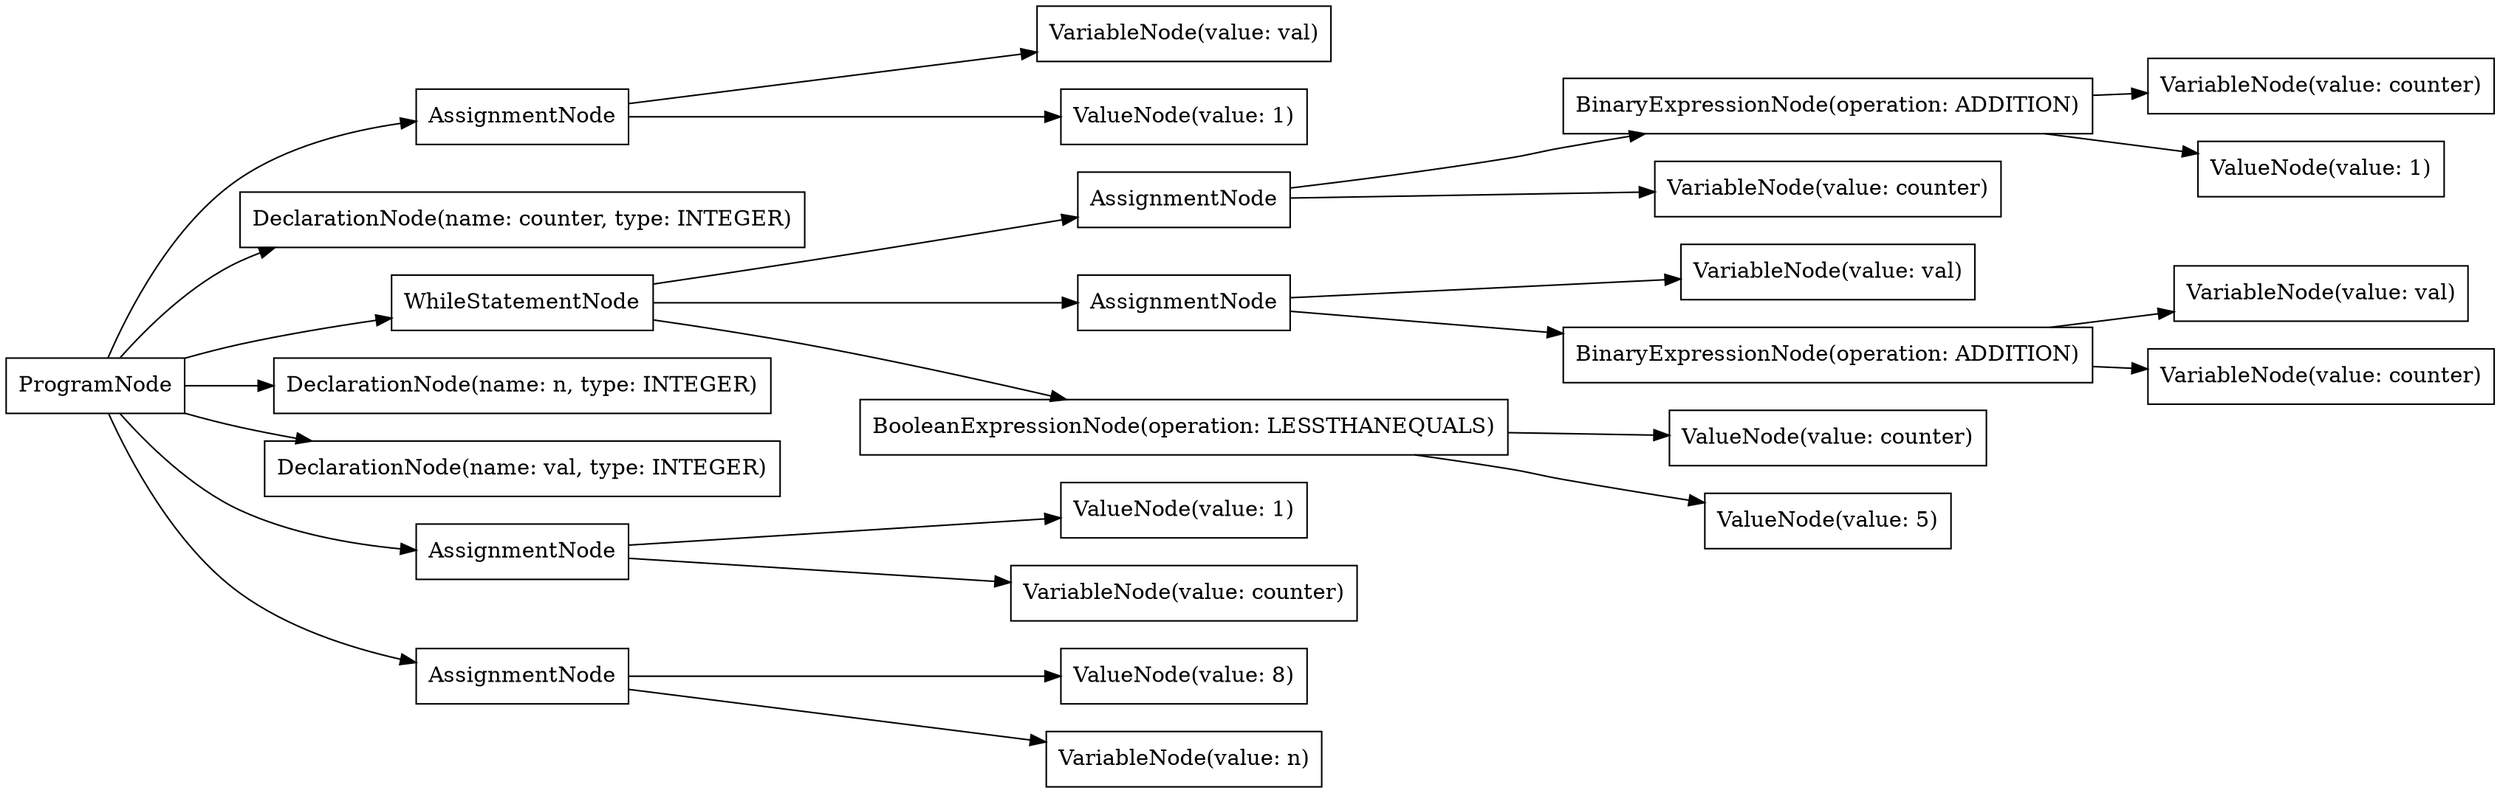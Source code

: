 digraph G {
rankdir=LR
"73c963bb-4251-4795-8529-126e317c6cc8" [label="ValueNode(value: counter)" shape="box"];
"80db8321-7403-4d86-8aa1-be1db238d13d" [label="AssignmentNode" shape="box"];
"90761812-82dc-4a5b-a781-875faee5cc1f" [label="ValueNode(value: 8)" shape="box"];
"ba2acbd0-672d-4c46-b190-9c3ce8f13187" [label="AssignmentNode" shape="box"];
"1f661a78-0d22-4131-87fa-238f5c8bf87f" [label="VariableNode(value: val)" shape="box"];
"2ac07151-7f0b-435b-bcc5-94f5e1768b0b" [label="AssignmentNode" shape="box"];
"44ee3522-5f46-4556-b585-7f3f85225289" [label="ValueNode(value: 1)" shape="box"];
"fe2d967a-d6ef-410c-a611-12a90d4c020d" [label="VariableNode(value: val)" shape="box"];
"fa6fa2e6-ed49-495b-abc4-e056b331bfed" [label="VariableNode(value: val)" shape="box"];
"2a51f580-7718-4c77-8126-53b7460c6635" [label="ValueNode(value: 1)" shape="box"];
"cbc66901-e2ec-454c-92fb-0b066c4f6142" [label="ProgramNode" shape="box"];
"8505c869-a219-4d41-b463-d9996ed12f88" [label="DeclarationNode(name: counter, type: INTEGER)" shape="box"];
"cf146b5a-002a-4297-a892-349907f5c113" [label="VariableNode(value: counter)" shape="box"];
"b31aaef3-6fea-42a3-a215-b87f8294817b" [label="WhileStatementNode" shape="box"];
"1085f653-4b18-488a-8029-49915eaa7b3e" [label="VariableNode(value: counter)" shape="box"];
"05ed17cb-6be9-4662-ace0-f4259668b4ab" [label="DeclarationNode(name: n, type: INTEGER)" shape="box"];
"927d9a8c-3ca8-42e9-84a8-fd8b95f3268f" [label="DeclarationNode(name: val, type: INTEGER)" shape="box"];
"6b4dd8c0-2edb-4443-9552-1933c9c0a685" [label="VariableNode(value: counter)" shape="box"];
"b7796c33-05ee-4010-a2f7-49fd5aad0c60" [label="BooleanExpressionNode(operation: LESSTHANEQUALS)" shape="box"];
"cd7592b4-5ade-4f92-a3f1-8a712bd7faa9" [label="BinaryExpressionNode(operation: ADDITION)" shape="box"];
"00858b3b-951e-410f-8ca9-04c924e1b25a" [label="VariableNode(value: n)" shape="box"];
"fb666259-551c-4497-be1b-dbe3e0d81120" [label="BinaryExpressionNode(operation: ADDITION)" shape="box"];
"f63f4893-fca5-4da3-a3af-316296b26160" [label="ValueNode(value: 1)" shape="box"];
"a755227c-f920-4736-8b22-d1a08e28b2a2" [label="AssignmentNode" shape="box"];
"c96cd8da-c63c-4436-90a0-221d011d6f64" [label="AssignmentNode" shape="box"];
"44be4300-2016-45b4-a6d2-e04d8f52afad" [label="ValueNode(value: 5)" shape="box"];
"066af09c-5e20-444d-8716-8dba21eadbe2" [label="VariableNode(value: counter)" shape="box"];
"cbc66901-e2ec-454c-92fb-0b066c4f6142" -> "05ed17cb-6be9-4662-ace0-f4259668b4ab";
"cbc66901-e2ec-454c-92fb-0b066c4f6142" -> "927d9a8c-3ca8-42e9-84a8-fd8b95f3268f";
"cbc66901-e2ec-454c-92fb-0b066c4f6142" -> "8505c869-a219-4d41-b463-d9996ed12f88";
"cbc66901-e2ec-454c-92fb-0b066c4f6142" -> "c96cd8da-c63c-4436-90a0-221d011d6f64";
"c96cd8da-c63c-4436-90a0-221d011d6f64" -> "00858b3b-951e-410f-8ca9-04c924e1b25a";
"c96cd8da-c63c-4436-90a0-221d011d6f64" -> "90761812-82dc-4a5b-a781-875faee5cc1f";
"cbc66901-e2ec-454c-92fb-0b066c4f6142" -> "80db8321-7403-4d86-8aa1-be1db238d13d";
"80db8321-7403-4d86-8aa1-be1db238d13d" -> "1f661a78-0d22-4131-87fa-238f5c8bf87f";
"80db8321-7403-4d86-8aa1-be1db238d13d" -> "44ee3522-5f46-4556-b585-7f3f85225289";
"cbc66901-e2ec-454c-92fb-0b066c4f6142" -> "a755227c-f920-4736-8b22-d1a08e28b2a2";
"a755227c-f920-4736-8b22-d1a08e28b2a2" -> "6b4dd8c0-2edb-4443-9552-1933c9c0a685";
"a755227c-f920-4736-8b22-d1a08e28b2a2" -> "2a51f580-7718-4c77-8126-53b7460c6635";
"cbc66901-e2ec-454c-92fb-0b066c4f6142" -> "b31aaef3-6fea-42a3-a215-b87f8294817b";
"b31aaef3-6fea-42a3-a215-b87f8294817b" -> "b7796c33-05ee-4010-a2f7-49fd5aad0c60";
"b7796c33-05ee-4010-a2f7-49fd5aad0c60" -> "73c963bb-4251-4795-8529-126e317c6cc8";
"b7796c33-05ee-4010-a2f7-49fd5aad0c60" -> "44be4300-2016-45b4-a6d2-e04d8f52afad";
"b31aaef3-6fea-42a3-a215-b87f8294817b" -> "2ac07151-7f0b-435b-bcc5-94f5e1768b0b";
"2ac07151-7f0b-435b-bcc5-94f5e1768b0b" -> "fa6fa2e6-ed49-495b-abc4-e056b331bfed";
"2ac07151-7f0b-435b-bcc5-94f5e1768b0b" -> "cd7592b4-5ade-4f92-a3f1-8a712bd7faa9";
"cd7592b4-5ade-4f92-a3f1-8a712bd7faa9" -> "fe2d967a-d6ef-410c-a611-12a90d4c020d";
"cd7592b4-5ade-4f92-a3f1-8a712bd7faa9" -> "1085f653-4b18-488a-8029-49915eaa7b3e";
"b31aaef3-6fea-42a3-a215-b87f8294817b" -> "ba2acbd0-672d-4c46-b190-9c3ce8f13187";
"ba2acbd0-672d-4c46-b190-9c3ce8f13187" -> "066af09c-5e20-444d-8716-8dba21eadbe2";
"ba2acbd0-672d-4c46-b190-9c3ce8f13187" -> "fb666259-551c-4497-be1b-dbe3e0d81120";
"fb666259-551c-4497-be1b-dbe3e0d81120" -> "cf146b5a-002a-4297-a892-349907f5c113";
"fb666259-551c-4497-be1b-dbe3e0d81120" -> "f63f4893-fca5-4da3-a3af-316296b26160";
}
